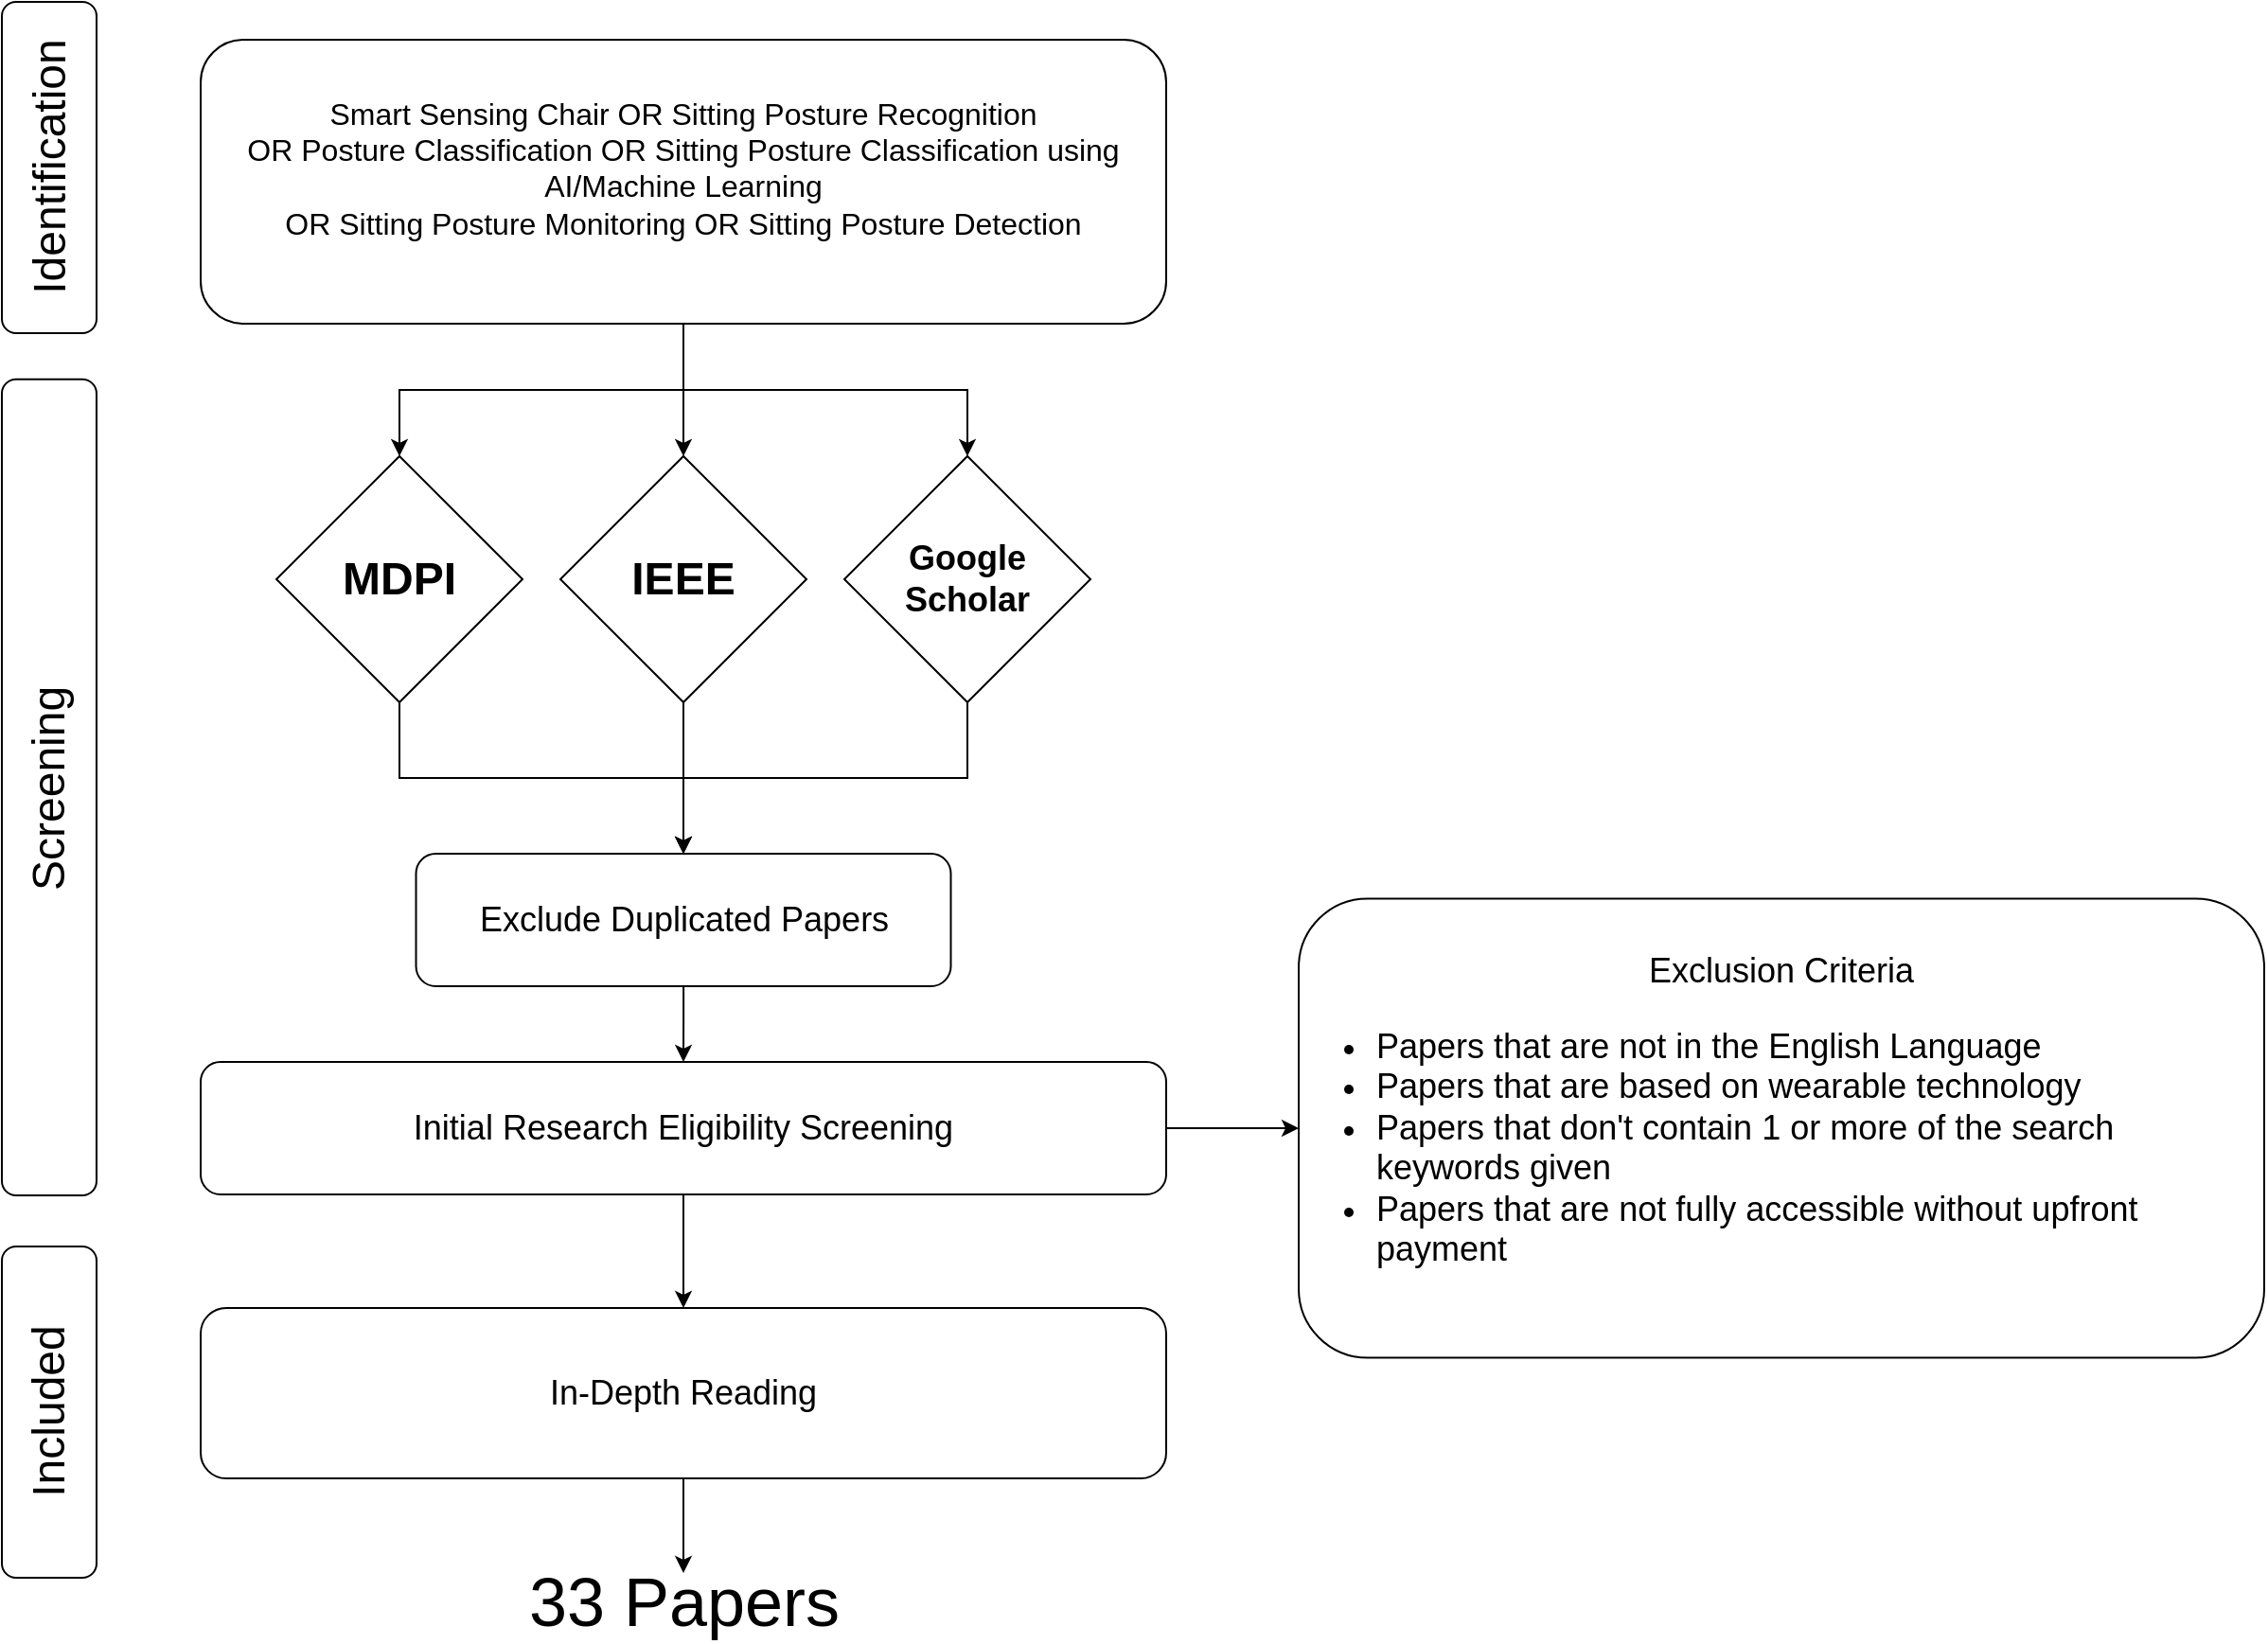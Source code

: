 <mxfile version="22.1.17" type="device">
  <diagram name="Page-1" id="h7Py_JcBXn8D_wsGuNnk">
    <mxGraphModel dx="1687" dy="932" grid="1" gridSize="10" guides="1" tooltips="1" connect="1" arrows="1" fold="1" page="1" pageScale="1" pageWidth="850" pageHeight="1100" math="0" shadow="0">
      <root>
        <mxCell id="0" />
        <mxCell id="1" parent="0" />
        <mxCell id="K94llgApoKq9Pl8ovA2T-1" value="&lt;font style=&quot;font-size: 24px;&quot;&gt;Identification&lt;/font&gt;" style="rounded=1;whiteSpace=wrap;html=1;rotation=-90;" vertex="1" parent="1">
          <mxGeometry x="42.5" y="132.5" width="175" height="50" as="geometry" />
        </mxCell>
        <mxCell id="K94llgApoKq9Pl8ovA2T-2" value="&lt;font style=&quot;font-size: 24px;&quot;&gt;Screening&lt;br&gt;&lt;/font&gt;" style="rounded=1;whiteSpace=wrap;html=1;rotation=-90;" vertex="1" parent="1">
          <mxGeometry x="-85.59" y="459.95" width="431.16" height="50" as="geometry" />
        </mxCell>
        <mxCell id="K94llgApoKq9Pl8ovA2T-3" value="&lt;font style=&quot;font-size: 24px;&quot;&gt;Included&lt;br&gt;&lt;/font&gt;" style="rounded=1;whiteSpace=wrap;html=1;rotation=-90;" vertex="1" parent="1">
          <mxGeometry x="42.5" y="790" width="175" height="50" as="geometry" />
        </mxCell>
        <mxCell id="K94llgApoKq9Pl8ovA2T-8" style="edgeStyle=orthogonalEdgeStyle;rounded=0;orthogonalLoop=1;jettySize=auto;html=1;entryX=0.5;entryY=0;entryDx=0;entryDy=0;" edge="1" parent="1" source="K94llgApoKq9Pl8ovA2T-4" target="K94llgApoKq9Pl8ovA2T-5">
          <mxGeometry relative="1" as="geometry">
            <Array as="points">
              <mxPoint x="465" y="275" />
              <mxPoint x="315" y="275" />
            </Array>
          </mxGeometry>
        </mxCell>
        <mxCell id="K94llgApoKq9Pl8ovA2T-9" style="edgeStyle=orthogonalEdgeStyle;rounded=0;orthogonalLoop=1;jettySize=auto;html=1;exitX=0.5;exitY=1;exitDx=0;exitDy=0;entryX=0.5;entryY=0;entryDx=0;entryDy=0;" edge="1" parent="1" source="K94llgApoKq9Pl8ovA2T-4" target="K94llgApoKq9Pl8ovA2T-6">
          <mxGeometry relative="1" as="geometry" />
        </mxCell>
        <mxCell id="K94llgApoKq9Pl8ovA2T-10" style="edgeStyle=orthogonalEdgeStyle;rounded=0;orthogonalLoop=1;jettySize=auto;html=1;" edge="1" parent="1" source="K94llgApoKq9Pl8ovA2T-4" target="K94llgApoKq9Pl8ovA2T-7">
          <mxGeometry relative="1" as="geometry" />
        </mxCell>
        <mxCell id="K94llgApoKq9Pl8ovA2T-4" value="&lt;div&gt;&lt;font style=&quot;font-size: 16px;&quot;&gt;Smart Sensing Chair&lt;span style=&quot;background-color: initial;&quot;&gt;&lt;span style=&quot;white-space: pre;&quot;&gt;&amp;nbsp;OR &lt;/span&gt;&lt;/span&gt;&lt;span style=&quot;background-color: initial;&quot;&gt;Sitting Posture Recognition&lt;/span&gt;&lt;/font&gt;&lt;/div&gt;&lt;div&gt;&lt;font size=&quot;3&quot;&gt;OR Posture Classification OR&amp;nbsp;&lt;span style=&quot;background-color: initial;&quot;&gt;Sitting Posture Classification using AI/Machine Learning&lt;/span&gt;&lt;/font&gt;&lt;/div&gt;&lt;div&gt;&lt;font size=&quot;3&quot;&gt;OR Sitting Posture Monitoring OR &lt;span style=&quot;background-color: initial;&quot;&gt;Sitting Posture Detection&lt;/span&gt;&lt;/font&gt;&lt;/div&gt;&lt;div&gt;&lt;br&gt;&lt;/div&gt;" style="rounded=1;whiteSpace=wrap;html=1;" vertex="1" parent="1">
          <mxGeometry x="210" y="90" width="510" height="150" as="geometry" />
        </mxCell>
        <mxCell id="K94llgApoKq9Pl8ovA2T-13" style="edgeStyle=orthogonalEdgeStyle;rounded=0;orthogonalLoop=1;jettySize=auto;html=1;entryX=0.5;entryY=0;entryDx=0;entryDy=0;" edge="1" parent="1" source="K94llgApoKq9Pl8ovA2T-5" target="K94llgApoKq9Pl8ovA2T-11">
          <mxGeometry relative="1" as="geometry">
            <Array as="points">
              <mxPoint x="315" y="480" />
              <mxPoint x="465" y="480" />
            </Array>
          </mxGeometry>
        </mxCell>
        <mxCell id="K94llgApoKq9Pl8ovA2T-5" value="&lt;b&gt;&lt;font style=&quot;font-size: 24px;&quot;&gt;MDPI&lt;/font&gt;&lt;/b&gt;" style="rhombus;whiteSpace=wrap;html=1;" vertex="1" parent="1">
          <mxGeometry x="250" y="310" width="130" height="130" as="geometry" />
        </mxCell>
        <mxCell id="K94llgApoKq9Pl8ovA2T-14" style="edgeStyle=orthogonalEdgeStyle;rounded=0;orthogonalLoop=1;jettySize=auto;html=1;exitX=0.5;exitY=1;exitDx=0;exitDy=0;entryX=0.5;entryY=0;entryDx=0;entryDy=0;" edge="1" parent="1" source="K94llgApoKq9Pl8ovA2T-6" target="K94llgApoKq9Pl8ovA2T-11">
          <mxGeometry relative="1" as="geometry">
            <mxPoint x="465" y="500" as="targetPoint" />
          </mxGeometry>
        </mxCell>
        <mxCell id="K94llgApoKq9Pl8ovA2T-6" value="&lt;b&gt;&lt;font style=&quot;font-size: 24px;&quot;&gt;IEEE&lt;/font&gt;&lt;/b&gt;" style="rhombus;whiteSpace=wrap;html=1;" vertex="1" parent="1">
          <mxGeometry x="400" y="310" width="130" height="130" as="geometry" />
        </mxCell>
        <mxCell id="K94llgApoKq9Pl8ovA2T-15" style="edgeStyle=orthogonalEdgeStyle;rounded=0;orthogonalLoop=1;jettySize=auto;html=1;exitX=0.5;exitY=1;exitDx=0;exitDy=0;entryX=0.5;entryY=0;entryDx=0;entryDy=0;" edge="1" parent="1" source="K94llgApoKq9Pl8ovA2T-7" target="K94llgApoKq9Pl8ovA2T-11">
          <mxGeometry relative="1" as="geometry">
            <mxPoint x="470" y="500" as="targetPoint" />
            <Array as="points">
              <mxPoint x="615" y="480" />
              <mxPoint x="465" y="480" />
            </Array>
          </mxGeometry>
        </mxCell>
        <mxCell id="K94llgApoKq9Pl8ovA2T-7" value="&lt;b&gt;&lt;font style=&quot;font-size: 18px;&quot;&gt;Google Scholar&lt;/font&gt;&lt;/b&gt;" style="rhombus;whiteSpace=wrap;html=1;" vertex="1" parent="1">
          <mxGeometry x="550" y="310" width="130" height="130" as="geometry" />
        </mxCell>
        <mxCell id="K94llgApoKq9Pl8ovA2T-19" style="edgeStyle=orthogonalEdgeStyle;rounded=0;orthogonalLoop=1;jettySize=auto;html=1;entryX=0.5;entryY=0;entryDx=0;entryDy=0;" edge="1" parent="1" source="K94llgApoKq9Pl8ovA2T-11" target="K94llgApoKq9Pl8ovA2T-18">
          <mxGeometry relative="1" as="geometry" />
        </mxCell>
        <mxCell id="K94llgApoKq9Pl8ovA2T-11" value="&lt;font style=&quot;font-size: 18px;&quot;&gt;Exclude Duplicated Papers&lt;/font&gt;" style="rounded=1;whiteSpace=wrap;html=1;" vertex="1" parent="1">
          <mxGeometry x="323.75" y="520" width="282.5" height="70" as="geometry" />
        </mxCell>
        <mxCell id="K94llgApoKq9Pl8ovA2T-27" style="edgeStyle=orthogonalEdgeStyle;rounded=0;orthogonalLoop=1;jettySize=auto;html=1;entryX=0.5;entryY=0;entryDx=0;entryDy=0;" edge="1" parent="1" source="K94llgApoKq9Pl8ovA2T-12" target="K94llgApoKq9Pl8ovA2T-26">
          <mxGeometry relative="1" as="geometry" />
        </mxCell>
        <mxCell id="K94llgApoKq9Pl8ovA2T-12" value="&lt;font style=&quot;font-size: 18px;&quot;&gt;In-Depth Reading&lt;/font&gt;" style="rounded=1;whiteSpace=wrap;html=1;" vertex="1" parent="1">
          <mxGeometry x="210" y="760" width="510" height="90" as="geometry" />
        </mxCell>
        <mxCell id="K94llgApoKq9Pl8ovA2T-23" style="edgeStyle=orthogonalEdgeStyle;rounded=0;orthogonalLoop=1;jettySize=auto;html=1;exitX=1;exitY=0.5;exitDx=0;exitDy=0;entryX=0;entryY=0.5;entryDx=0;entryDy=0;" edge="1" parent="1" source="K94llgApoKq9Pl8ovA2T-18" target="K94llgApoKq9Pl8ovA2T-21">
          <mxGeometry relative="1" as="geometry" />
        </mxCell>
        <mxCell id="K94llgApoKq9Pl8ovA2T-24" style="edgeStyle=orthogonalEdgeStyle;rounded=0;orthogonalLoop=1;jettySize=auto;html=1;exitX=0.5;exitY=1;exitDx=0;exitDy=0;entryX=0.5;entryY=0;entryDx=0;entryDy=0;" edge="1" parent="1" source="K94llgApoKq9Pl8ovA2T-18" target="K94llgApoKq9Pl8ovA2T-12">
          <mxGeometry relative="1" as="geometry" />
        </mxCell>
        <mxCell id="K94llgApoKq9Pl8ovA2T-18" value="&lt;font style=&quot;font-size: 18px;&quot;&gt;Initial Research Eligibility Screening&lt;/font&gt;" style="rounded=1;whiteSpace=wrap;html=1;" vertex="1" parent="1">
          <mxGeometry x="210" y="630" width="510" height="70" as="geometry" />
        </mxCell>
        <mxCell id="K94llgApoKq9Pl8ovA2T-21" value="&lt;font style=&quot;font-size: 18px;&quot;&gt;Exclusion Criteria&lt;br&gt;&lt;ul&gt;&lt;li style=&quot;text-align: left;&quot;&gt;&lt;font style=&quot;font-size: 18px;&quot;&gt;&lt;span style=&quot;background-color: initial;&quot;&gt;Papers that are not in the English Language&lt;br&gt;&lt;/span&gt;&lt;/font&gt;&lt;/li&gt;&lt;li style=&quot;text-align: left;&quot;&gt;&lt;font style=&quot;font-size: 18px;&quot;&gt;&lt;span style=&quot;background-color: initial;&quot;&gt;Papers that are based on wearable technology&lt;/span&gt;&lt;/font&gt;&lt;/li&gt;&lt;li style=&quot;text-align: left;&quot;&gt;&lt;font style=&quot;font-size: 18px;&quot;&gt;&lt;span style=&quot;background-color: initial;&quot;&gt;Papers that don&#39;t contain 1 or more of the search keywords given&lt;/span&gt;&lt;/font&gt;&amp;nbsp;&lt;/li&gt;&lt;li style=&quot;text-align: left;&quot;&gt;&lt;font style=&quot;font-size: 18px;&quot;&gt;&lt;span style=&quot;background-color: initial;&quot;&gt;Papers that are not fully accessible without upfront payment&lt;/span&gt;&lt;/font&gt;&lt;/li&gt;&lt;/ul&gt;&lt;/font&gt;" style="rounded=1;whiteSpace=wrap;html=1;align=center;" vertex="1" parent="1">
          <mxGeometry x="790" y="543.75" width="510" height="242.5" as="geometry" />
        </mxCell>
        <mxCell id="K94llgApoKq9Pl8ovA2T-26" value="&lt;font style=&quot;font-size: 36px;&quot;&gt;33 Papers&lt;/font&gt;" style="text;html=1;strokeColor=none;fillColor=none;align=center;verticalAlign=middle;whiteSpace=wrap;rounded=0;" vertex="1" parent="1">
          <mxGeometry x="367.5" y="900" width="195" height="30" as="geometry" />
        </mxCell>
      </root>
    </mxGraphModel>
  </diagram>
</mxfile>
